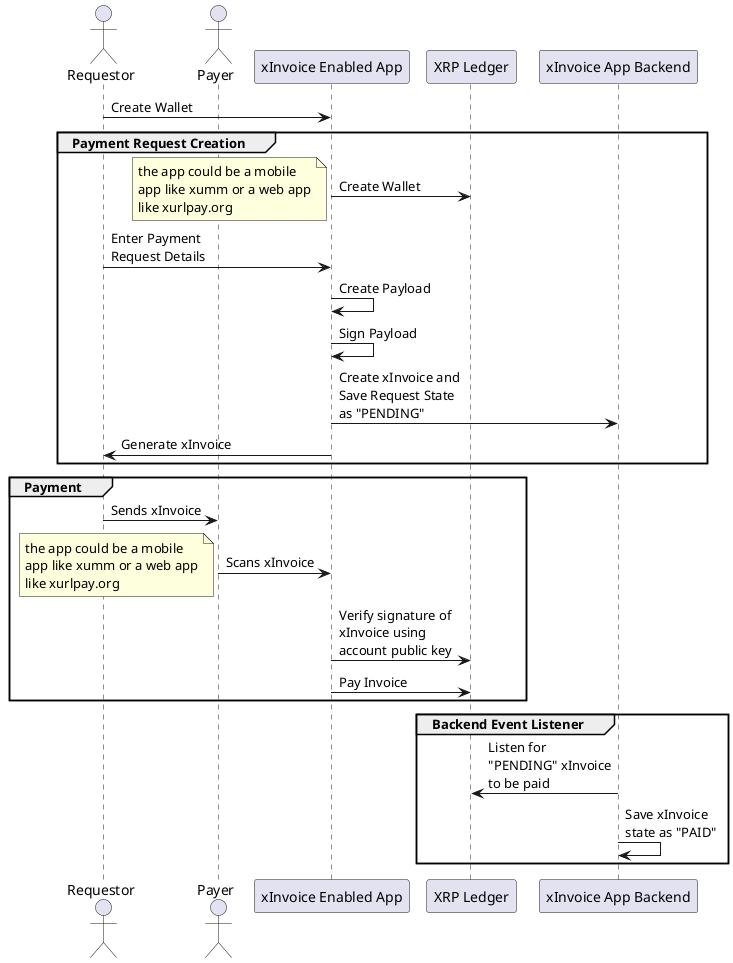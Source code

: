 @startuml payment reqest sequence

actor Requestor as Requestor
actor Payer as Payer
participant "xInvoice Enabled App" as xInvoiceApp

Requestor -> xInvoiceApp: Create Wallet

group Payment Request Creation
xInvoiceApp -> "XRP Ledger": Create Wallet
note left: the app could be a mobile\napp like xumm or a web app\nlike xurlpay.org
Requestor -> xInvoiceApp: Enter Payment\nRequest Details
xInvoiceApp -> xInvoiceApp: Create Payload
xInvoiceApp -> xInvoiceApp: Sign Payload
xInvoiceApp -> "xInvoice App Backend": Create xInvoice and\nSave Request State\nas "PENDING"
xInvoiceApp -> "Requestor": Generate xInvoice
end

group Payment
Requestor -> "Payer": Sends xInvoice
Payer -> xInvoiceApp: Scans xInvoice
note left: the app could be a mobile\napp like xumm or a web app\nlike xurlpay.org

xInvoiceApp -> "XRP Ledger": Verify signature of \nxInvoice using\naccount public key
xInvoiceApp -> "XRP Ledger": Pay Invoice
end

group Backend Event Listener
"xInvoice App Backend" -> "XRP Ledger": Listen for\n"PENDING" xInvoice\nto be paid
"xInvoice App Backend" -> "xInvoice App Backend": Save xInvoice\nstate as "PAID"

end


@enduml